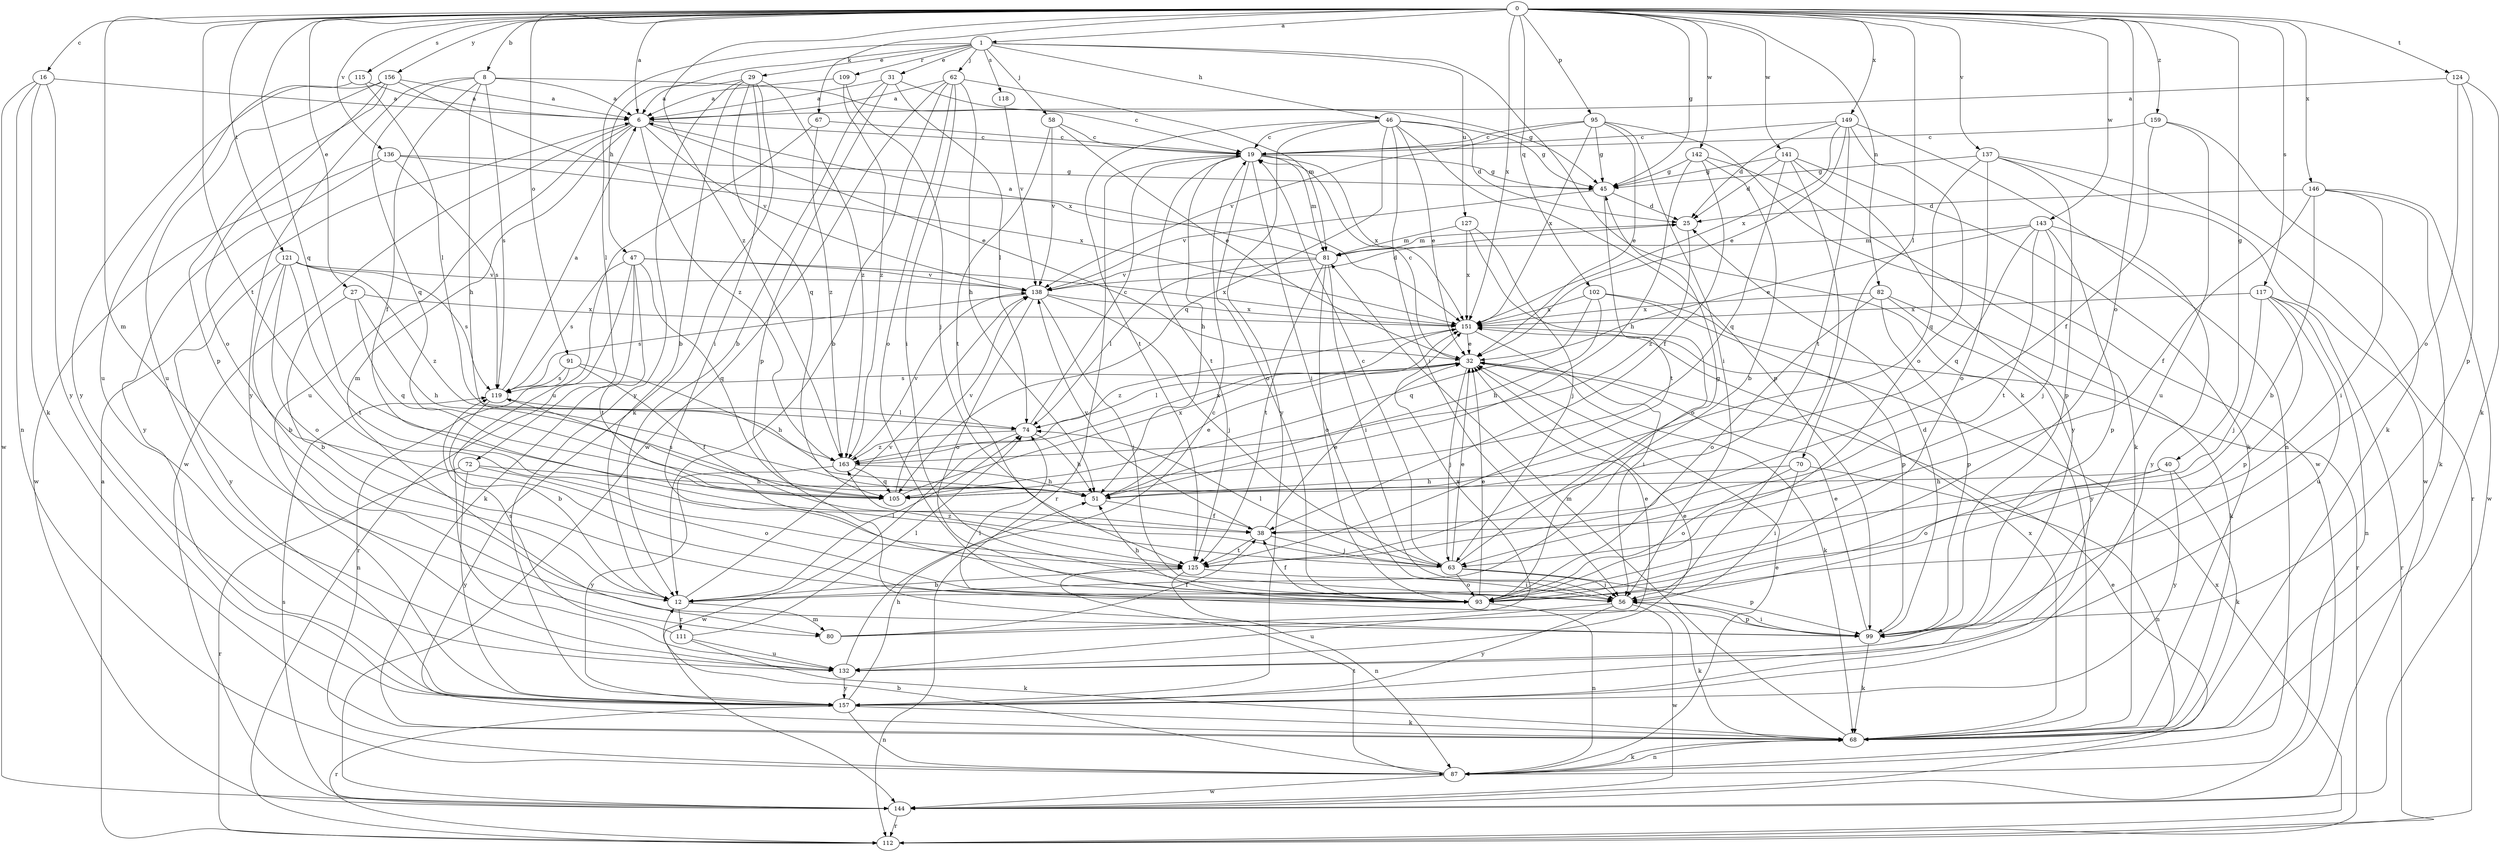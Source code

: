 strict digraph  {
0;
1;
6;
8;
12;
16;
19;
25;
27;
29;
31;
32;
38;
40;
45;
46;
47;
51;
56;
58;
62;
63;
67;
68;
70;
72;
74;
80;
81;
82;
87;
91;
93;
95;
99;
102;
105;
109;
111;
112;
115;
117;
118;
119;
121;
124;
125;
127;
132;
136;
137;
138;
141;
142;
143;
144;
146;
149;
151;
156;
157;
159;
163;
0 -> 1  [label=a];
0 -> 6  [label=a];
0 -> 8  [label=b];
0 -> 16  [label=c];
0 -> 27  [label=e];
0 -> 40  [label=g];
0 -> 45  [label=g];
0 -> 67  [label=k];
0 -> 70  [label=l];
0 -> 80  [label=m];
0 -> 82  [label=n];
0 -> 91  [label=o];
0 -> 93  [label=o];
0 -> 95  [label=p];
0 -> 102  [label=q];
0 -> 105  [label=q];
0 -> 115  [label=s];
0 -> 117  [label=s];
0 -> 121  [label=t];
0 -> 124  [label=t];
0 -> 125  [label=t];
0 -> 136  [label=v];
0 -> 137  [label=v];
0 -> 141  [label=w];
0 -> 142  [label=w];
0 -> 143  [label=w];
0 -> 146  [label=x];
0 -> 149  [label=x];
0 -> 151  [label=x];
0 -> 156  [label=y];
0 -> 159  [label=z];
0 -> 163  [label=z];
1 -> 29  [label=e];
1 -> 31  [label=e];
1 -> 46  [label=h];
1 -> 47  [label=h];
1 -> 58  [label=j];
1 -> 62  [label=j];
1 -> 68  [label=k];
1 -> 72  [label=l];
1 -> 109  [label=r];
1 -> 118  [label=s];
1 -> 127  [label=u];
6 -> 19  [label=c];
6 -> 32  [label=e];
6 -> 80  [label=m];
6 -> 132  [label=u];
6 -> 138  [label=v];
6 -> 144  [label=w];
6 -> 163  [label=z];
8 -> 6  [label=a];
8 -> 19  [label=c];
8 -> 38  [label=f];
8 -> 51  [label=h];
8 -> 105  [label=q];
8 -> 119  [label=s];
8 -> 157  [label=y];
12 -> 74  [label=l];
12 -> 80  [label=m];
12 -> 111  [label=r];
12 -> 138  [label=v];
16 -> 6  [label=a];
16 -> 68  [label=k];
16 -> 87  [label=n];
16 -> 144  [label=w];
16 -> 157  [label=y];
19 -> 45  [label=g];
19 -> 51  [label=h];
19 -> 56  [label=i];
19 -> 81  [label=m];
19 -> 93  [label=o];
19 -> 112  [label=r];
19 -> 125  [label=t];
19 -> 151  [label=x];
25 -> 81  [label=m];
25 -> 163  [label=z];
27 -> 12  [label=b];
27 -> 51  [label=h];
27 -> 105  [label=q];
27 -> 151  [label=x];
29 -> 6  [label=a];
29 -> 12  [label=b];
29 -> 56  [label=i];
29 -> 68  [label=k];
29 -> 105  [label=q];
29 -> 157  [label=y];
29 -> 163  [label=z];
31 -> 6  [label=a];
31 -> 12  [label=b];
31 -> 45  [label=g];
31 -> 74  [label=l];
31 -> 99  [label=p];
32 -> 19  [label=c];
32 -> 63  [label=j];
32 -> 68  [label=k];
32 -> 74  [label=l];
32 -> 119  [label=s];
38 -> 32  [label=e];
38 -> 63  [label=j];
38 -> 125  [label=t];
38 -> 138  [label=v];
40 -> 51  [label=h];
40 -> 68  [label=k];
40 -> 93  [label=o];
40 -> 157  [label=y];
45 -> 25  [label=d];
45 -> 125  [label=t];
45 -> 138  [label=v];
46 -> 19  [label=c];
46 -> 25  [label=d];
46 -> 32  [label=e];
46 -> 45  [label=g];
46 -> 56  [label=i];
46 -> 99  [label=p];
46 -> 105  [label=q];
46 -> 125  [label=t];
46 -> 157  [label=y];
47 -> 68  [label=k];
47 -> 105  [label=q];
47 -> 112  [label=r];
47 -> 119  [label=s];
47 -> 125  [label=t];
47 -> 138  [label=v];
47 -> 151  [label=x];
51 -> 32  [label=e];
51 -> 38  [label=f];
56 -> 68  [label=k];
56 -> 99  [label=p];
56 -> 132  [label=u];
56 -> 144  [label=w];
56 -> 157  [label=y];
58 -> 19  [label=c];
58 -> 32  [label=e];
58 -> 125  [label=t];
58 -> 138  [label=v];
62 -> 6  [label=a];
62 -> 12  [label=b];
62 -> 51  [label=h];
62 -> 56  [label=i];
62 -> 81  [label=m];
62 -> 93  [label=o];
62 -> 144  [label=w];
63 -> 19  [label=c];
63 -> 32  [label=e];
63 -> 45  [label=g];
63 -> 56  [label=i];
63 -> 74  [label=l];
63 -> 93  [label=o];
63 -> 99  [label=p];
63 -> 163  [label=z];
67 -> 19  [label=c];
67 -> 132  [label=u];
67 -> 163  [label=z];
68 -> 81  [label=m];
68 -> 87  [label=n];
68 -> 151  [label=x];
70 -> 51  [label=h];
70 -> 56  [label=i];
70 -> 87  [label=n];
70 -> 93  [label=o];
72 -> 51  [label=h];
72 -> 93  [label=o];
72 -> 112  [label=r];
72 -> 157  [label=y];
74 -> 19  [label=c];
74 -> 51  [label=h];
74 -> 144  [label=w];
74 -> 163  [label=z];
80 -> 32  [label=e];
80 -> 38  [label=f];
80 -> 151  [label=x];
81 -> 6  [label=a];
81 -> 56  [label=i];
81 -> 74  [label=l];
81 -> 93  [label=o];
81 -> 125  [label=t];
81 -> 138  [label=v];
82 -> 68  [label=k];
82 -> 93  [label=o];
82 -> 99  [label=p];
82 -> 151  [label=x];
82 -> 157  [label=y];
87 -> 12  [label=b];
87 -> 32  [label=e];
87 -> 68  [label=k];
87 -> 125  [label=t];
87 -> 144  [label=w];
91 -> 38  [label=f];
91 -> 51  [label=h];
91 -> 87  [label=n];
91 -> 119  [label=s];
93 -> 32  [label=e];
93 -> 38  [label=f];
93 -> 51  [label=h];
93 -> 87  [label=n];
95 -> 19  [label=c];
95 -> 32  [label=e];
95 -> 45  [label=g];
95 -> 56  [label=i];
95 -> 138  [label=v];
95 -> 144  [label=w];
95 -> 151  [label=x];
99 -> 25  [label=d];
99 -> 32  [label=e];
99 -> 56  [label=i];
99 -> 68  [label=k];
99 -> 74  [label=l];
102 -> 51  [label=h];
102 -> 99  [label=p];
102 -> 105  [label=q];
102 -> 112  [label=r];
102 -> 151  [label=x];
105 -> 119  [label=s];
105 -> 138  [label=v];
105 -> 151  [label=x];
109 -> 6  [label=a];
109 -> 63  [label=j];
109 -> 163  [label=z];
111 -> 68  [label=k];
111 -> 74  [label=l];
111 -> 119  [label=s];
111 -> 132  [label=u];
112 -> 6  [label=a];
112 -> 151  [label=x];
115 -> 6  [label=a];
115 -> 74  [label=l];
115 -> 132  [label=u];
117 -> 63  [label=j];
117 -> 87  [label=n];
117 -> 99  [label=p];
117 -> 112  [label=r];
117 -> 132  [label=u];
117 -> 151  [label=x];
118 -> 138  [label=v];
119 -> 6  [label=a];
119 -> 12  [label=b];
119 -> 74  [label=l];
121 -> 12  [label=b];
121 -> 93  [label=o];
121 -> 119  [label=s];
121 -> 125  [label=t];
121 -> 138  [label=v];
121 -> 157  [label=y];
121 -> 163  [label=z];
124 -> 6  [label=a];
124 -> 68  [label=k];
124 -> 93  [label=o];
124 -> 99  [label=p];
125 -> 12  [label=b];
125 -> 56  [label=i];
125 -> 87  [label=n];
127 -> 63  [label=j];
127 -> 81  [label=m];
127 -> 93  [label=o];
127 -> 151  [label=x];
132 -> 19  [label=c];
132 -> 32  [label=e];
132 -> 157  [label=y];
136 -> 45  [label=g];
136 -> 119  [label=s];
136 -> 144  [label=w];
136 -> 151  [label=x];
136 -> 157  [label=y];
137 -> 45  [label=g];
137 -> 93  [label=o];
137 -> 99  [label=p];
137 -> 105  [label=q];
137 -> 112  [label=r];
137 -> 144  [label=w];
138 -> 25  [label=d];
138 -> 56  [label=i];
138 -> 63  [label=j];
138 -> 93  [label=o];
138 -> 119  [label=s];
138 -> 151  [label=x];
141 -> 25  [label=d];
141 -> 45  [label=g];
141 -> 56  [label=i];
141 -> 68  [label=k];
141 -> 105  [label=q];
141 -> 157  [label=y];
142 -> 12  [label=b];
142 -> 38  [label=f];
142 -> 45  [label=g];
142 -> 51  [label=h];
142 -> 68  [label=k];
143 -> 32  [label=e];
143 -> 63  [label=j];
143 -> 81  [label=m];
143 -> 99  [label=p];
143 -> 105  [label=q];
143 -> 125  [label=t];
143 -> 157  [label=y];
144 -> 32  [label=e];
144 -> 112  [label=r];
144 -> 119  [label=s];
146 -> 12  [label=b];
146 -> 25  [label=d];
146 -> 38  [label=f];
146 -> 56  [label=i];
146 -> 68  [label=k];
146 -> 144  [label=w];
149 -> 19  [label=c];
149 -> 25  [label=d];
149 -> 32  [label=e];
149 -> 87  [label=n];
149 -> 93  [label=o];
149 -> 125  [label=t];
149 -> 151  [label=x];
151 -> 32  [label=e];
151 -> 56  [label=i];
151 -> 163  [label=z];
156 -> 6  [label=a];
156 -> 93  [label=o];
156 -> 99  [label=p];
156 -> 132  [label=u];
156 -> 151  [label=x];
156 -> 157  [label=y];
157 -> 51  [label=h];
157 -> 68  [label=k];
157 -> 87  [label=n];
157 -> 112  [label=r];
159 -> 19  [label=c];
159 -> 38  [label=f];
159 -> 68  [label=k];
159 -> 132  [label=u];
163 -> 51  [label=h];
163 -> 105  [label=q];
163 -> 138  [label=v];
163 -> 151  [label=x];
163 -> 157  [label=y];
}
